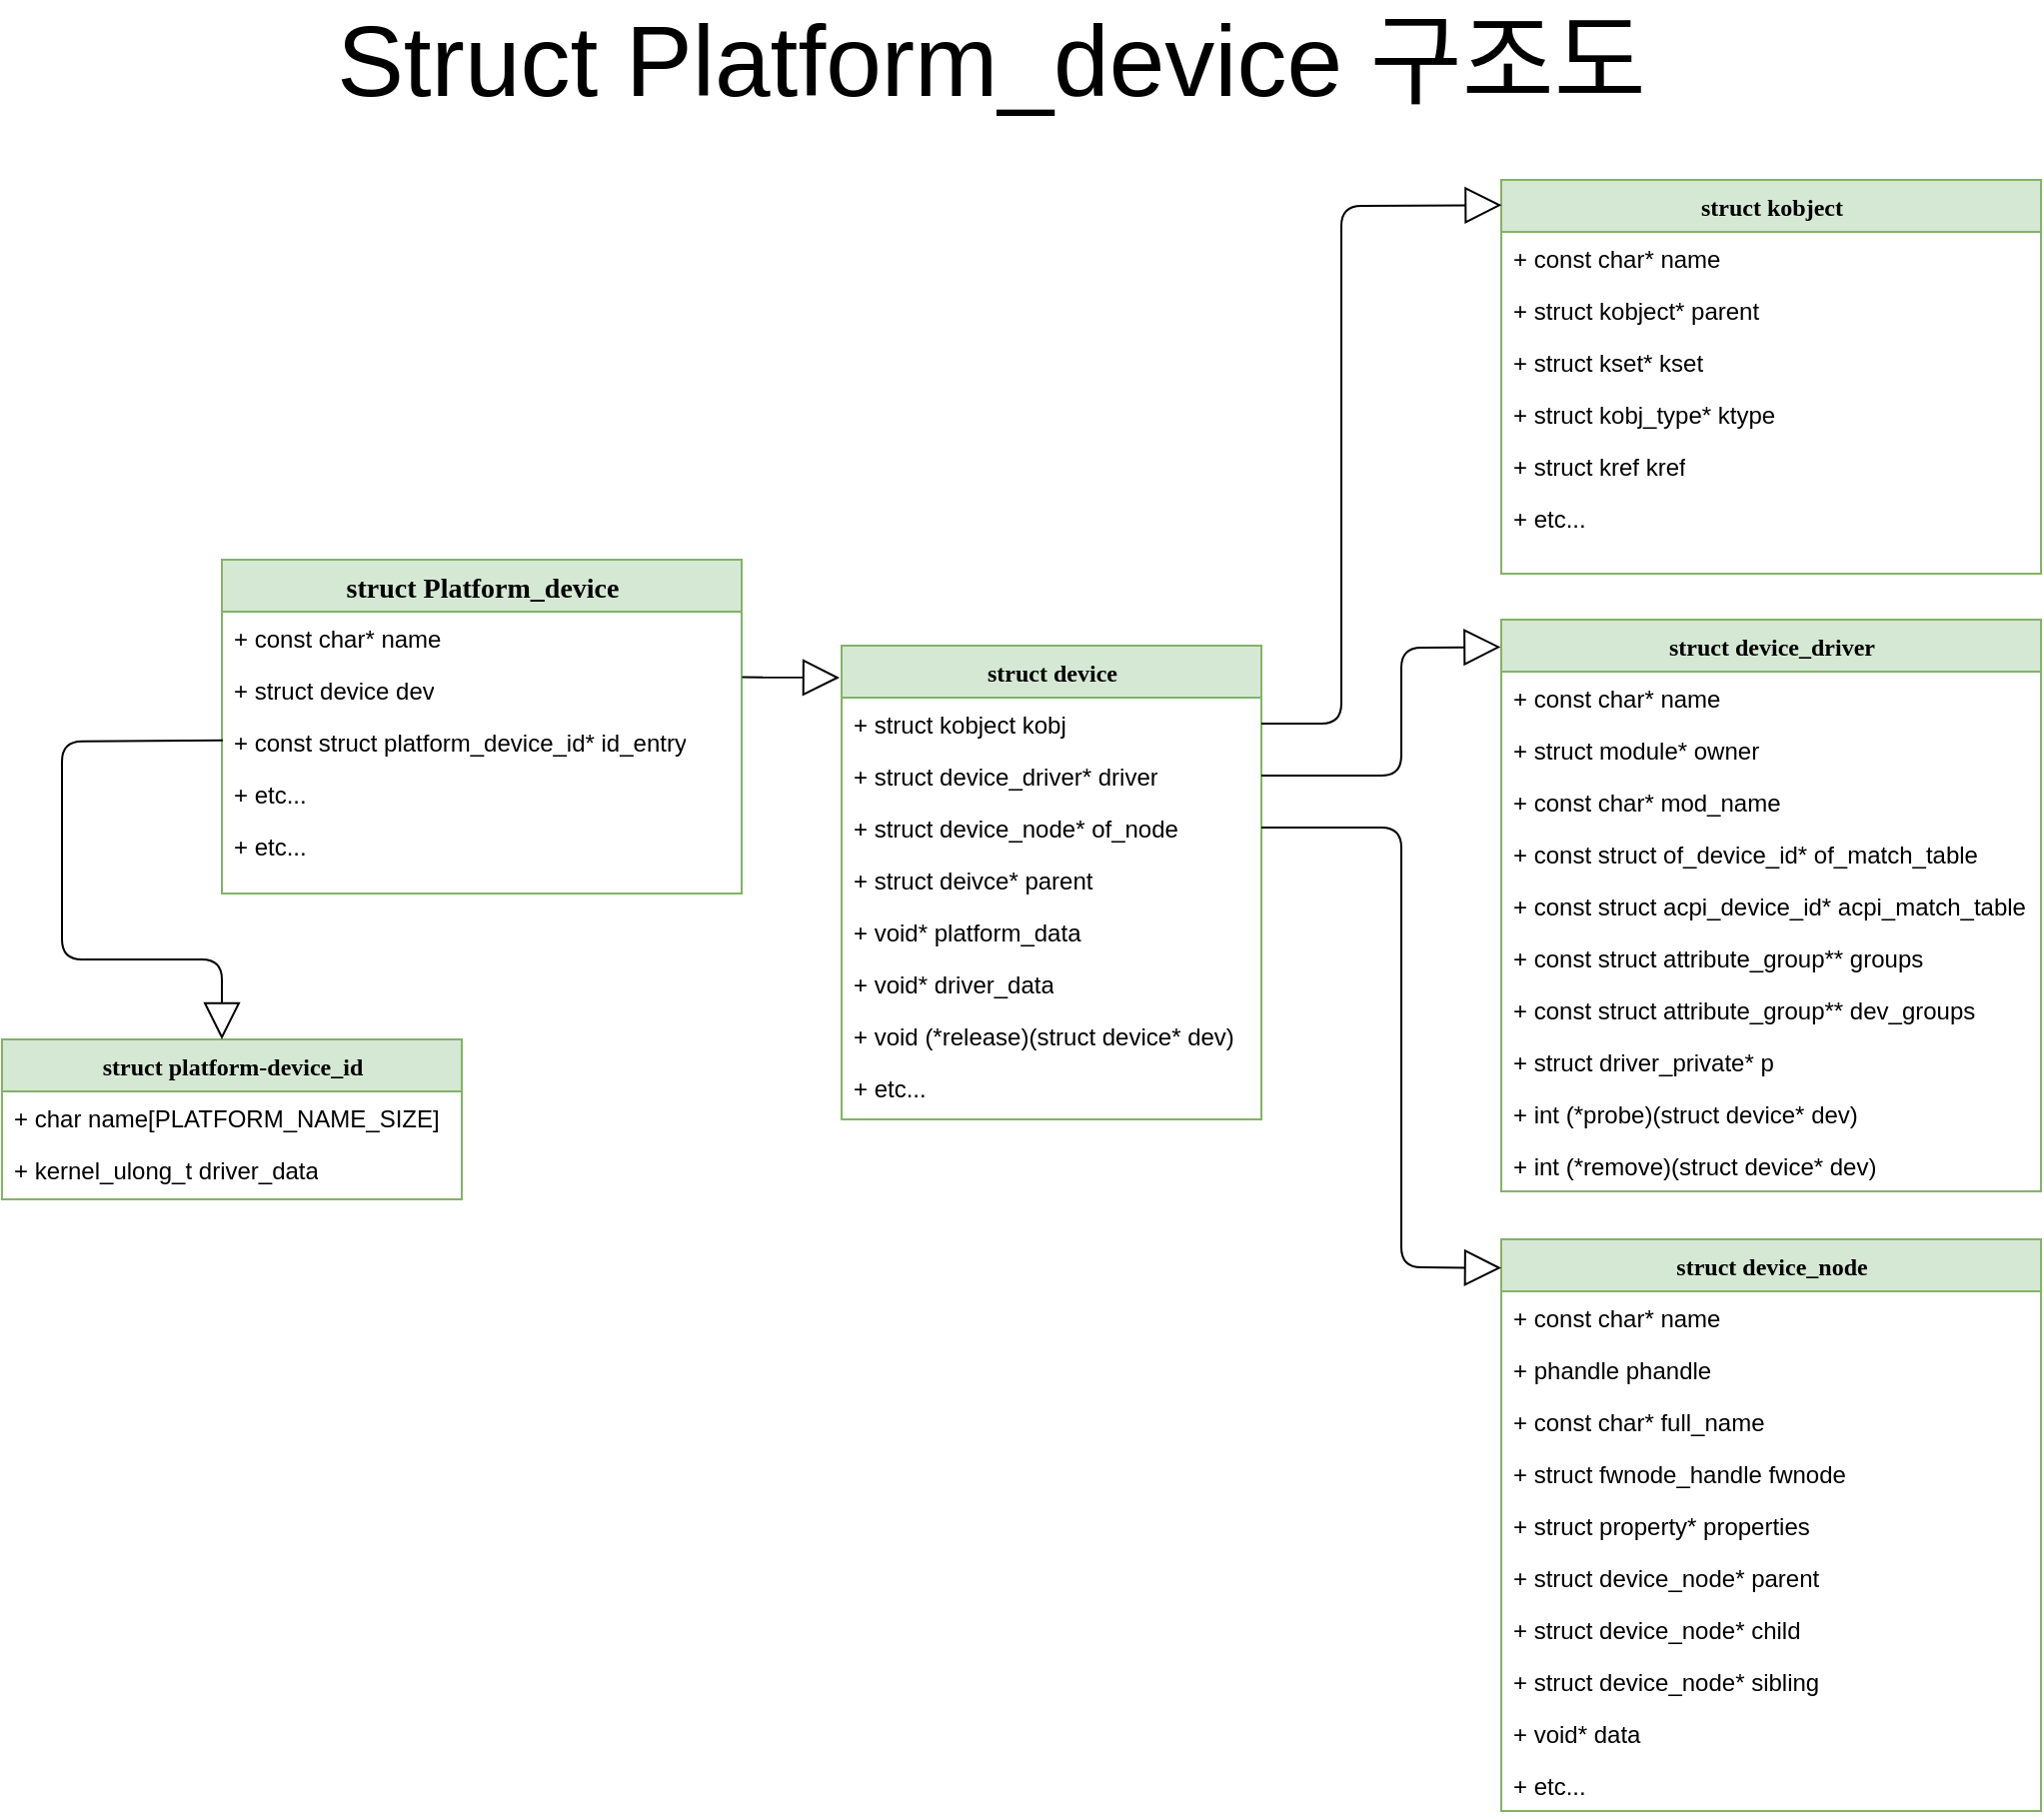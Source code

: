 <mxfile version="14.2.9" type="device"><diagram name="Page-1" id="9f46799a-70d6-7492-0946-bef42562c5a5"><mxGraphModel dx="1856" dy="1746" grid="1" gridSize="10" guides="1" tooltips="1" connect="1" arrows="1" fold="1" page="1" pageScale="1" pageWidth="1100" pageHeight="850" background="#ffffff" math="0" shadow="0"><root><mxCell id="0"/><mxCell id="1" parent="0"/><mxCell id="78961159f06e98e8-17" value="struct Platform_device" style="swimlane;html=1;fontStyle=1;align=center;verticalAlign=top;childLayout=stackLayout;horizontal=1;startSize=26;horizontalStack=0;resizeParent=1;resizeLast=0;collapsible=1;marginBottom=0;swimlaneFillColor=#ffffff;rounded=0;shadow=0;comic=0;labelBackgroundColor=none;strokeWidth=1;fillColor=#d5e8d4;fontFamily=Verdana;fontSize=14;strokeColor=#82b366;" parent="1" vertex="1"><mxGeometry x="120" y="-370" width="260" height="167" as="geometry"/></mxCell><mxCell id="78961159f06e98e8-21" value="+ const char* name" style="text;html=1;strokeColor=none;fillColor=none;align=left;verticalAlign=top;spacingLeft=4;spacingRight=4;whiteSpace=wrap;overflow=hidden;rotatable=0;points=[[0,0.5],[1,0.5]];portConstraint=eastwest;" parent="78961159f06e98e8-17" vertex="1"><mxGeometry y="26" width="260" height="26" as="geometry"/></mxCell><mxCell id="78961159f06e98e8-23" value="+ struct device dev" style="text;html=1;strokeColor=none;fillColor=none;align=left;verticalAlign=top;spacingLeft=4;spacingRight=4;whiteSpace=wrap;overflow=hidden;rotatable=0;points=[[0,0.5],[1,0.5]];portConstraint=eastwest;" parent="78961159f06e98e8-17" vertex="1"><mxGeometry y="52" width="260" height="26" as="geometry"/></mxCell><mxCell id="78961159f06e98e8-25" value="+ const struct platform_device_id* id_entry" style="text;html=1;strokeColor=none;fillColor=none;align=left;verticalAlign=top;spacingLeft=4;spacingRight=4;whiteSpace=wrap;overflow=hidden;rotatable=0;points=[[0,0.5],[1,0.5]];portConstraint=eastwest;" parent="78961159f06e98e8-17" vertex="1"><mxGeometry y="78" width="260" height="26" as="geometry"/></mxCell><mxCell id="78961159f06e98e8-26" value="+ etc..." style="text;html=1;strokeColor=none;fillColor=none;align=left;verticalAlign=top;spacingLeft=4;spacingRight=4;whiteSpace=wrap;overflow=hidden;rotatable=0;points=[[0,0.5],[1,0.5]];portConstraint=eastwest;" parent="78961159f06e98e8-17" vertex="1"><mxGeometry y="104" width="260" height="26" as="geometry"/></mxCell><mxCell id="78961159f06e98e8-24" value="+ etc..." style="text;html=1;strokeColor=none;fillColor=none;align=left;verticalAlign=top;spacingLeft=4;spacingRight=4;whiteSpace=wrap;overflow=hidden;rotatable=0;points=[[0,0.5],[1,0.5]];portConstraint=eastwest;" parent="78961159f06e98e8-17" vertex="1"><mxGeometry y="130" width="260" height="26" as="geometry"/></mxCell><mxCell id="78961159f06e98e8-30" value="struct device" style="swimlane;html=1;fontStyle=1;align=center;verticalAlign=top;childLayout=stackLayout;horizontal=1;startSize=26;horizontalStack=0;resizeParent=1;resizeLast=0;collapsible=1;marginBottom=0;swimlaneFillColor=#ffffff;rounded=0;shadow=0;comic=0;labelBackgroundColor=none;strokeWidth=1;fillColor=#d5e8d4;fontFamily=Verdana;fontSize=12;strokeColor=#82b366;" parent="1" vertex="1"><mxGeometry x="430" y="-327" width="210" height="237" as="geometry"/></mxCell><mxCell id="78961159f06e98e8-31" value="+ struct kobject kobj" style="text;html=1;strokeColor=none;fillColor=none;align=left;verticalAlign=top;spacingLeft=4;spacingRight=4;whiteSpace=wrap;overflow=hidden;rotatable=0;points=[[0,0.5],[1,0.5]];portConstraint=eastwest;" parent="78961159f06e98e8-30" vertex="1"><mxGeometry y="26" width="210" height="26" as="geometry"/></mxCell><mxCell id="78961159f06e98e8-34" value="+ struct device_driver* driver" style="text;html=1;strokeColor=none;fillColor=none;align=left;verticalAlign=top;spacingLeft=4;spacingRight=4;whiteSpace=wrap;overflow=hidden;rotatable=0;points=[[0,0.5],[1,0.5]];portConstraint=eastwest;" parent="78961159f06e98e8-30" vertex="1"><mxGeometry y="52" width="210" height="26" as="geometry"/></mxCell><mxCell id="78961159f06e98e8-39" value="+ struct device_node* of_node" style="text;html=1;strokeColor=none;fillColor=none;align=left;verticalAlign=top;spacingLeft=4;spacingRight=4;whiteSpace=wrap;overflow=hidden;rotatable=0;points=[[0,0.5],[1,0.5]];portConstraint=eastwest;" parent="78961159f06e98e8-30" vertex="1"><mxGeometry y="78" width="210" height="26" as="geometry"/></mxCell><mxCell id="78961159f06e98e8-32" value="+ struct deivce* parent" style="text;html=1;strokeColor=none;fillColor=none;align=left;verticalAlign=top;spacingLeft=4;spacingRight=4;whiteSpace=wrap;overflow=hidden;rotatable=0;points=[[0,0.5],[1,0.5]];portConstraint=eastwest;" parent="78961159f06e98e8-30" vertex="1"><mxGeometry y="104" width="210" height="26" as="geometry"/></mxCell><mxCell id="78961159f06e98e8-36" value="+ void* platform_data" style="text;html=1;strokeColor=none;fillColor=none;align=left;verticalAlign=top;spacingLeft=4;spacingRight=4;whiteSpace=wrap;overflow=hidden;rotatable=0;points=[[0,0.5],[1,0.5]];portConstraint=eastwest;" parent="78961159f06e98e8-30" vertex="1"><mxGeometry y="130" width="210" height="26" as="geometry"/></mxCell><mxCell id="78961159f06e98e8-37" value="+ void* driver_data" style="text;html=1;strokeColor=none;fillColor=none;align=left;verticalAlign=top;spacingLeft=4;spacingRight=4;whiteSpace=wrap;overflow=hidden;rotatable=0;points=[[0,0.5],[1,0.5]];portConstraint=eastwest;" parent="78961159f06e98e8-30" vertex="1"><mxGeometry y="156" width="210" height="26" as="geometry"/></mxCell><mxCell id="78961159f06e98e8-42" value="+ void (*release)(struct device* dev)" style="text;html=1;strokeColor=none;fillColor=none;align=left;verticalAlign=top;spacingLeft=4;spacingRight=4;whiteSpace=wrap;overflow=hidden;rotatable=0;points=[[0,0.5],[1,0.5]];portConstraint=eastwest;" parent="78961159f06e98e8-30" vertex="1"><mxGeometry y="182" width="210" height="26" as="geometry"/></mxCell><mxCell id="yCsq7lRRpebrGd-LMZZX-2" value="+ etc..." style="text;html=1;strokeColor=none;fillColor=none;align=left;verticalAlign=top;spacingLeft=4;spacingRight=4;whiteSpace=wrap;overflow=hidden;rotatable=0;points=[[0,0.5],[1,0.5]];portConstraint=eastwest;" vertex="1" parent="78961159f06e98e8-30"><mxGeometry y="208" width="210" height="26" as="geometry"/></mxCell><mxCell id="78961159f06e98e8-43" value="struct kobject" style="swimlane;html=1;fontStyle=1;align=center;verticalAlign=top;childLayout=stackLayout;horizontal=1;startSize=26;horizontalStack=0;resizeParent=1;resizeLast=0;collapsible=1;marginBottom=0;swimlaneFillColor=#ffffff;rounded=0;shadow=0;comic=0;labelBackgroundColor=none;strokeWidth=1;fillColor=#d5e8d4;fontFamily=Verdana;fontSize=12;strokeColor=#82b366;" parent="1" vertex="1"><mxGeometry x="760" y="-560" width="270" height="197" as="geometry"><mxRectangle x="750" y="109" width="130" height="26" as="alternateBounds"/></mxGeometry></mxCell><mxCell id="78961159f06e98e8-44" value="+ const char* name" style="text;html=1;strokeColor=none;fillColor=none;align=left;verticalAlign=top;spacingLeft=4;spacingRight=4;whiteSpace=wrap;overflow=hidden;rotatable=0;points=[[0,0.5],[1,0.5]];portConstraint=eastwest;" parent="78961159f06e98e8-43" vertex="1"><mxGeometry y="26" width="270" height="26" as="geometry"/></mxCell><mxCell id="78961159f06e98e8-45" value="+ struct kobject* parent" style="text;html=1;strokeColor=none;fillColor=none;align=left;verticalAlign=top;spacingLeft=4;spacingRight=4;whiteSpace=wrap;overflow=hidden;rotatable=0;points=[[0,0.5],[1,0.5]];portConstraint=eastwest;" parent="78961159f06e98e8-43" vertex="1"><mxGeometry y="52" width="270" height="26" as="geometry"/></mxCell><mxCell id="78961159f06e98e8-49" value="+ struct kset* kset" style="text;html=1;strokeColor=none;fillColor=none;align=left;verticalAlign=top;spacingLeft=4;spacingRight=4;whiteSpace=wrap;overflow=hidden;rotatable=0;points=[[0,0.5],[1,0.5]];portConstraint=eastwest;" parent="78961159f06e98e8-43" vertex="1"><mxGeometry y="78" width="270" height="26" as="geometry"/></mxCell><mxCell id="78961159f06e98e8-50" value="+ struct kobj_type* ktype" style="text;html=1;strokeColor=none;fillColor=none;align=left;verticalAlign=top;spacingLeft=4;spacingRight=4;whiteSpace=wrap;overflow=hidden;rotatable=0;points=[[0,0.5],[1,0.5]];portConstraint=eastwest;" parent="78961159f06e98e8-43" vertex="1"><mxGeometry y="104" width="270" height="26" as="geometry"/></mxCell><mxCell id="78961159f06e98e8-52" value="+ struct kref kref" style="text;html=1;strokeColor=none;fillColor=none;align=left;verticalAlign=top;spacingLeft=4;spacingRight=4;whiteSpace=wrap;overflow=hidden;rotatable=0;points=[[0,0.5],[1,0.5]];portConstraint=eastwest;" parent="78961159f06e98e8-43" vertex="1"><mxGeometry y="130" width="270" height="26" as="geometry"/></mxCell><mxCell id="78961159f06e98e8-53" value="+ etc..." style="text;html=1;strokeColor=none;fillColor=none;align=left;verticalAlign=top;spacingLeft=4;spacingRight=4;whiteSpace=wrap;overflow=hidden;rotatable=0;points=[[0,0.5],[1,0.5]];portConstraint=eastwest;" parent="78961159f06e98e8-43" vertex="1"><mxGeometry y="156" width="270" height="26" as="geometry"/></mxCell><mxCell id="78961159f06e98e8-56" value="struct platform-device_id" style="swimlane;html=1;fontStyle=1;align=center;verticalAlign=top;childLayout=stackLayout;horizontal=1;startSize=26;horizontalStack=0;resizeParent=1;resizeLast=0;collapsible=1;marginBottom=0;swimlaneFillColor=#ffffff;rounded=0;shadow=0;comic=0;labelBackgroundColor=none;strokeWidth=1;fillColor=#d5e8d4;fontFamily=Verdana;fontSize=12;strokeColor=#82b366;" parent="1" vertex="1"><mxGeometry x="10" y="-130" width="230" height="80" as="geometry"/></mxCell><mxCell id="78961159f06e98e8-57" value="+ char name[PLATFORM_NAME_SIZE]" style="text;html=1;strokeColor=none;fillColor=none;align=left;verticalAlign=top;spacingLeft=4;spacingRight=4;whiteSpace=wrap;overflow=hidden;rotatable=0;points=[[0,0.5],[1,0.5]];portConstraint=eastwest;" parent="78961159f06e98e8-56" vertex="1"><mxGeometry y="26" width="230" height="26" as="geometry"/></mxCell><mxCell id="78961159f06e98e8-58" value="+ kernel_ulong_t driver_data" style="text;html=1;strokeColor=none;fillColor=none;align=left;verticalAlign=top;spacingLeft=4;spacingRight=4;whiteSpace=wrap;overflow=hidden;rotatable=0;points=[[0,0.5],[1,0.5]];portConstraint=eastwest;" parent="78961159f06e98e8-56" vertex="1"><mxGeometry y="52" width="230" height="26" as="geometry"/></mxCell><mxCell id="yCsq7lRRpebrGd-LMZZX-6" style="html=1;labelBackgroundColor=none;startFill=0;startSize=8;endArrow=block;endFill=0;endSize=16;fontFamily=Verdana;fontSize=12;elbow=vertical;exitX=0.002;exitY=0.476;exitDx=0;exitDy=0;exitPerimeter=0;" edge="1" parent="1" source="78961159f06e98e8-25"><mxGeometry relative="1" as="geometry"><Array as="points"><mxPoint x="40" y="-279"/><mxPoint x="40" y="-170"/><mxPoint x="120" y="-170"/></Array><mxPoint x="80" y="-280" as="sourcePoint"/><mxPoint x="120" y="-130" as="targetPoint"/></mxGeometry></mxCell><mxCell id="yCsq7lRRpebrGd-LMZZX-8" value="struct device_driver" style="swimlane;html=1;fontStyle=1;align=center;verticalAlign=top;childLayout=stackLayout;horizontal=1;startSize=26;horizontalStack=0;resizeParent=1;resizeLast=0;collapsible=1;marginBottom=0;swimlaneFillColor=#ffffff;rounded=0;shadow=0;comic=0;labelBackgroundColor=none;strokeWidth=1;fillColor=#d5e8d4;fontFamily=Verdana;fontSize=12;strokeColor=#82b366;" vertex="1" parent="1"><mxGeometry x="760" y="-340" width="270" height="286" as="geometry"/></mxCell><mxCell id="yCsq7lRRpebrGd-LMZZX-9" value="+ const char* name" style="text;html=1;strokeColor=none;fillColor=none;align=left;verticalAlign=top;spacingLeft=4;spacingRight=4;whiteSpace=wrap;overflow=hidden;rotatable=0;points=[[0,0.5],[1,0.5]];portConstraint=eastwest;" vertex="1" parent="yCsq7lRRpebrGd-LMZZX-8"><mxGeometry y="26" width="270" height="26" as="geometry"/></mxCell><mxCell id="yCsq7lRRpebrGd-LMZZX-10" value="+ struct module* owner" style="text;html=1;strokeColor=none;fillColor=none;align=left;verticalAlign=top;spacingLeft=4;spacingRight=4;whiteSpace=wrap;overflow=hidden;rotatable=0;points=[[0,0.5],[1,0.5]];portConstraint=eastwest;" vertex="1" parent="yCsq7lRRpebrGd-LMZZX-8"><mxGeometry y="52" width="270" height="26" as="geometry"/></mxCell><mxCell id="yCsq7lRRpebrGd-LMZZX-11" value="+ const char* mod_name" style="text;html=1;strokeColor=none;fillColor=none;align=left;verticalAlign=top;spacingLeft=4;spacingRight=4;whiteSpace=wrap;overflow=hidden;rotatable=0;points=[[0,0.5],[1,0.5]];portConstraint=eastwest;" vertex="1" parent="yCsq7lRRpebrGd-LMZZX-8"><mxGeometry y="78" width="270" height="26" as="geometry"/></mxCell><mxCell id="yCsq7lRRpebrGd-LMZZX-12" value="+ const struct of_device_id* of_match_table" style="text;html=1;strokeColor=none;fillColor=none;align=left;verticalAlign=top;spacingLeft=4;spacingRight=4;whiteSpace=wrap;overflow=hidden;rotatable=0;points=[[0,0.5],[1,0.5]];portConstraint=eastwest;" vertex="1" parent="yCsq7lRRpebrGd-LMZZX-8"><mxGeometry y="104" width="270" height="26" as="geometry"/></mxCell><mxCell id="yCsq7lRRpebrGd-LMZZX-13" value="+ const struct acpi_device_id* acpi_match_table" style="text;html=1;strokeColor=none;fillColor=none;align=left;verticalAlign=top;spacingLeft=4;spacingRight=4;whiteSpace=wrap;overflow=hidden;rotatable=0;points=[[0,0.5],[1,0.5]];portConstraint=eastwest;" vertex="1" parent="yCsq7lRRpebrGd-LMZZX-8"><mxGeometry y="130" width="270" height="26" as="geometry"/></mxCell><mxCell id="yCsq7lRRpebrGd-LMZZX-19" value="+ const struct attribute_group** groups" style="text;html=1;strokeColor=none;fillColor=none;align=left;verticalAlign=top;spacingLeft=4;spacingRight=4;whiteSpace=wrap;overflow=hidden;rotatable=0;points=[[0,0.5],[1,0.5]];portConstraint=eastwest;" vertex="1" parent="yCsq7lRRpebrGd-LMZZX-8"><mxGeometry y="156" width="270" height="26" as="geometry"/></mxCell><mxCell id="yCsq7lRRpebrGd-LMZZX-29" value="+ const struct attribute_group** dev_groups" style="text;html=1;strokeColor=none;fillColor=none;align=left;verticalAlign=top;spacingLeft=4;spacingRight=4;whiteSpace=wrap;overflow=hidden;rotatable=0;points=[[0,0.5],[1,0.5]];portConstraint=eastwest;" vertex="1" parent="yCsq7lRRpebrGd-LMZZX-8"><mxGeometry y="182" width="270" height="26" as="geometry"/></mxCell><mxCell id="yCsq7lRRpebrGd-LMZZX-40" value="+ struct driver_private* p" style="text;html=1;strokeColor=none;fillColor=none;align=left;verticalAlign=top;spacingLeft=4;spacingRight=4;whiteSpace=wrap;overflow=hidden;rotatable=0;points=[[0,0.5],[1,0.5]];portConstraint=eastwest;" vertex="1" parent="yCsq7lRRpebrGd-LMZZX-8"><mxGeometry y="208" width="270" height="26" as="geometry"/></mxCell><mxCell id="yCsq7lRRpebrGd-LMZZX-14" value="+ int (*probe)(struct device* dev)" style="text;html=1;strokeColor=none;fillColor=none;align=left;verticalAlign=top;spacingLeft=4;spacingRight=4;whiteSpace=wrap;overflow=hidden;rotatable=0;points=[[0,0.5],[1,0.5]];portConstraint=eastwest;" vertex="1" parent="yCsq7lRRpebrGd-LMZZX-8"><mxGeometry y="234" width="270" height="26" as="geometry"/></mxCell><mxCell id="yCsq7lRRpebrGd-LMZZX-15" value="+ int (*remove)(struct device* dev)" style="text;html=1;strokeColor=none;fillColor=none;align=left;verticalAlign=top;spacingLeft=4;spacingRight=4;whiteSpace=wrap;overflow=hidden;rotatable=0;points=[[0,0.5],[1,0.5]];portConstraint=eastwest;" vertex="1" parent="yCsq7lRRpebrGd-LMZZX-8"><mxGeometry y="260" width="270" height="26" as="geometry"/></mxCell><mxCell id="yCsq7lRRpebrGd-LMZZX-18" style="html=1;labelBackgroundColor=none;startFill=0;startSize=8;endArrow=block;endFill=0;endSize=16;fontFamily=Verdana;fontSize=12;elbow=vertical;exitX=1;exitY=0.5;exitDx=0;exitDy=0;entryX=0.001;entryY=0.064;entryDx=0;entryDy=0;entryPerimeter=0;" edge="1" parent="1" source="78961159f06e98e8-31" target="78961159f06e98e8-43"><mxGeometry relative="1" as="geometry"><Array as="points"><mxPoint x="680" y="-288"/><mxPoint x="680" y="-547"/></Array><mxPoint x="710.52" y="-420.004" as="sourcePoint"/><mxPoint x="730" y="-270.38" as="targetPoint"/></mxGeometry></mxCell><mxCell id="yCsq7lRRpebrGd-LMZZX-41" style="html=1;labelBackgroundColor=none;startFill=0;startSize=8;endArrow=block;endFill=0;endSize=16;fontFamily=Verdana;fontSize=12;elbow=vertical;exitX=1;exitY=0.5;exitDx=0;exitDy=0;entryX=-0.001;entryY=0.048;entryDx=0;entryDy=0;entryPerimeter=0;" edge="1" parent="1" source="78961159f06e98e8-34" target="yCsq7lRRpebrGd-LMZZX-8"><mxGeometry relative="1" as="geometry"><Array as="points"><mxPoint x="710" y="-262"/><mxPoint x="710" y="-326"/></Array><mxPoint x="690" y="-210" as="sourcePoint"/><mxPoint x="710" y="-150" as="targetPoint"/></mxGeometry></mxCell><mxCell id="yCsq7lRRpebrGd-LMZZX-42" value="struct device_node" style="swimlane;html=1;fontStyle=1;align=center;verticalAlign=top;childLayout=stackLayout;horizontal=1;startSize=26;horizontalStack=0;resizeParent=1;resizeLast=0;collapsible=1;marginBottom=0;swimlaneFillColor=#ffffff;rounded=0;shadow=0;comic=0;labelBackgroundColor=none;strokeWidth=1;fillColor=#d5e8d4;fontFamily=Verdana;fontSize=12;strokeColor=#82b366;" vertex="1" parent="1"><mxGeometry x="760" y="-30" width="270" height="286" as="geometry"/></mxCell><mxCell id="yCsq7lRRpebrGd-LMZZX-43" value="+ const char* name" style="text;html=1;strokeColor=none;fillColor=none;align=left;verticalAlign=top;spacingLeft=4;spacingRight=4;whiteSpace=wrap;overflow=hidden;rotatable=0;points=[[0,0.5],[1,0.5]];portConstraint=eastwest;" vertex="1" parent="yCsq7lRRpebrGd-LMZZX-42"><mxGeometry y="26" width="270" height="26" as="geometry"/></mxCell><mxCell id="yCsq7lRRpebrGd-LMZZX-44" value="+ phandle phandle" style="text;html=1;strokeColor=none;fillColor=none;align=left;verticalAlign=top;spacingLeft=4;spacingRight=4;whiteSpace=wrap;overflow=hidden;rotatable=0;points=[[0,0.5],[1,0.5]];portConstraint=eastwest;" vertex="1" parent="yCsq7lRRpebrGd-LMZZX-42"><mxGeometry y="52" width="270" height="26" as="geometry"/></mxCell><mxCell id="yCsq7lRRpebrGd-LMZZX-45" value="+ const char* full_name" style="text;html=1;strokeColor=none;fillColor=none;align=left;verticalAlign=top;spacingLeft=4;spacingRight=4;whiteSpace=wrap;overflow=hidden;rotatable=0;points=[[0,0.5],[1,0.5]];portConstraint=eastwest;" vertex="1" parent="yCsq7lRRpebrGd-LMZZX-42"><mxGeometry y="78" width="270" height="26" as="geometry"/></mxCell><mxCell id="yCsq7lRRpebrGd-LMZZX-46" value="+ struct fwnode_handle fwnode" style="text;html=1;strokeColor=none;fillColor=none;align=left;verticalAlign=top;spacingLeft=4;spacingRight=4;whiteSpace=wrap;overflow=hidden;rotatable=0;points=[[0,0.5],[1,0.5]];portConstraint=eastwest;" vertex="1" parent="yCsq7lRRpebrGd-LMZZX-42"><mxGeometry y="104" width="270" height="26" as="geometry"/></mxCell><mxCell id="yCsq7lRRpebrGd-LMZZX-47" value="+ struct property* properties" style="text;html=1;strokeColor=none;fillColor=none;align=left;verticalAlign=top;spacingLeft=4;spacingRight=4;whiteSpace=wrap;overflow=hidden;rotatable=0;points=[[0,0.5],[1,0.5]];portConstraint=eastwest;" vertex="1" parent="yCsq7lRRpebrGd-LMZZX-42"><mxGeometry y="130" width="270" height="26" as="geometry"/></mxCell><mxCell id="yCsq7lRRpebrGd-LMZZX-48" value="+ struct device_node* parent" style="text;html=1;strokeColor=none;fillColor=none;align=left;verticalAlign=top;spacingLeft=4;spacingRight=4;whiteSpace=wrap;overflow=hidden;rotatable=0;points=[[0,0.5],[1,0.5]];portConstraint=eastwest;" vertex="1" parent="yCsq7lRRpebrGd-LMZZX-42"><mxGeometry y="156" width="270" height="26" as="geometry"/></mxCell><mxCell id="yCsq7lRRpebrGd-LMZZX-49" value="+ struct device_node* child" style="text;html=1;strokeColor=none;fillColor=none;align=left;verticalAlign=top;spacingLeft=4;spacingRight=4;whiteSpace=wrap;overflow=hidden;rotatable=0;points=[[0,0.5],[1,0.5]];portConstraint=eastwest;" vertex="1" parent="yCsq7lRRpebrGd-LMZZX-42"><mxGeometry y="182" width="270" height="26" as="geometry"/></mxCell><mxCell id="yCsq7lRRpebrGd-LMZZX-50" value="+ struct device_node* sibling" style="text;html=1;strokeColor=none;fillColor=none;align=left;verticalAlign=top;spacingLeft=4;spacingRight=4;whiteSpace=wrap;overflow=hidden;rotatable=0;points=[[0,0.5],[1,0.5]];portConstraint=eastwest;" vertex="1" parent="yCsq7lRRpebrGd-LMZZX-42"><mxGeometry y="208" width="270" height="26" as="geometry"/></mxCell><mxCell id="yCsq7lRRpebrGd-LMZZX-51" value="+ void* data" style="text;html=1;strokeColor=none;fillColor=none;align=left;verticalAlign=top;spacingLeft=4;spacingRight=4;whiteSpace=wrap;overflow=hidden;rotatable=0;points=[[0,0.5],[1,0.5]];portConstraint=eastwest;" vertex="1" parent="yCsq7lRRpebrGd-LMZZX-42"><mxGeometry y="234" width="270" height="26" as="geometry"/></mxCell><mxCell id="yCsq7lRRpebrGd-LMZZX-52" value="+ etc..." style="text;html=1;strokeColor=none;fillColor=none;align=left;verticalAlign=top;spacingLeft=4;spacingRight=4;whiteSpace=wrap;overflow=hidden;rotatable=0;points=[[0,0.5],[1,0.5]];portConstraint=eastwest;" vertex="1" parent="yCsq7lRRpebrGd-LMZZX-42"><mxGeometry y="260" width="270" height="26" as="geometry"/></mxCell><mxCell id="yCsq7lRRpebrGd-LMZZX-53" style="html=1;labelBackgroundColor=none;startFill=0;startSize=8;endArrow=block;endFill=0;endSize=16;fontFamily=Verdana;fontSize=12;elbow=vertical;exitX=1;exitY=0.5;exitDx=0;exitDy=0;entryX=0;entryY=0.05;entryDx=0;entryDy=0;entryPerimeter=0;" edge="1" parent="1" source="78961159f06e98e8-39" target="yCsq7lRRpebrGd-LMZZX-42"><mxGeometry relative="1" as="geometry"><Array as="points"><mxPoint x="710" y="-236"/><mxPoint x="710" y="-16"/></Array><mxPoint x="650" y="-203" as="sourcePoint"/><mxPoint x="740" y="-10" as="targetPoint"/></mxGeometry></mxCell><mxCell id="yCsq7lRRpebrGd-LMZZX-55" value="&lt;font style=&quot;font-size: 50px&quot;&gt;Struct Platform_device 구조도&lt;/font&gt;" style="text;html=1;strokeColor=none;fillColor=none;align=center;verticalAlign=middle;whiteSpace=wrap;rounded=0;" vertex="1" parent="1"><mxGeometry x="50" y="-630" width="910" height="20" as="geometry"/></mxCell><mxCell id="yCsq7lRRpebrGd-LMZZX-59" style="html=1;labelBackgroundColor=none;startFill=0;startSize=8;endArrow=block;endFill=0;endSize=16;fontFamily=Verdana;fontSize=12;elbow=vertical;exitX=1.001;exitY=0.261;exitDx=0;exitDy=0;exitPerimeter=0;" edge="1" parent="1" source="78961159f06e98e8-23"><mxGeometry relative="1" as="geometry"><mxPoint x="410" y="-370" as="sourcePoint"/><mxPoint x="429" y="-311" as="targetPoint"/></mxGeometry></mxCell></root></mxGraphModel></diagram></mxfile>